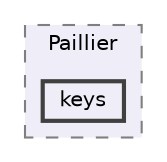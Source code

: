 digraph "C:/Users/Katia/Documents/GitHub/code_base_obscuration/include/model/encryption/Paillier/keys"
{
 // LATEX_PDF_SIZE
  bgcolor="transparent";
  edge [fontname=Helvetica,fontsize=10,labelfontname=Helvetica,labelfontsize=10];
  node [fontname=Helvetica,fontsize=10,shape=box,height=0.2,width=0.4];
  compound=true
  subgraph clusterdir_d08c680ea2411c6d4ccecc6983741927 {
    graph [ bgcolor="#efedf7", pencolor="grey50", label="Paillier", fontname=Helvetica,fontsize=10 style="filled,dashed", URL="dir_d08c680ea2411c6d4ccecc6983741927.html",tooltip=""]
  dir_cf95d40c100649134a4ec13fc69aeb17 [label="keys", fillcolor="#efedf7", color="grey25", style="filled,bold", URL="dir_cf95d40c100649134a4ec13fc69aeb17.html",tooltip=""];
  }
}

